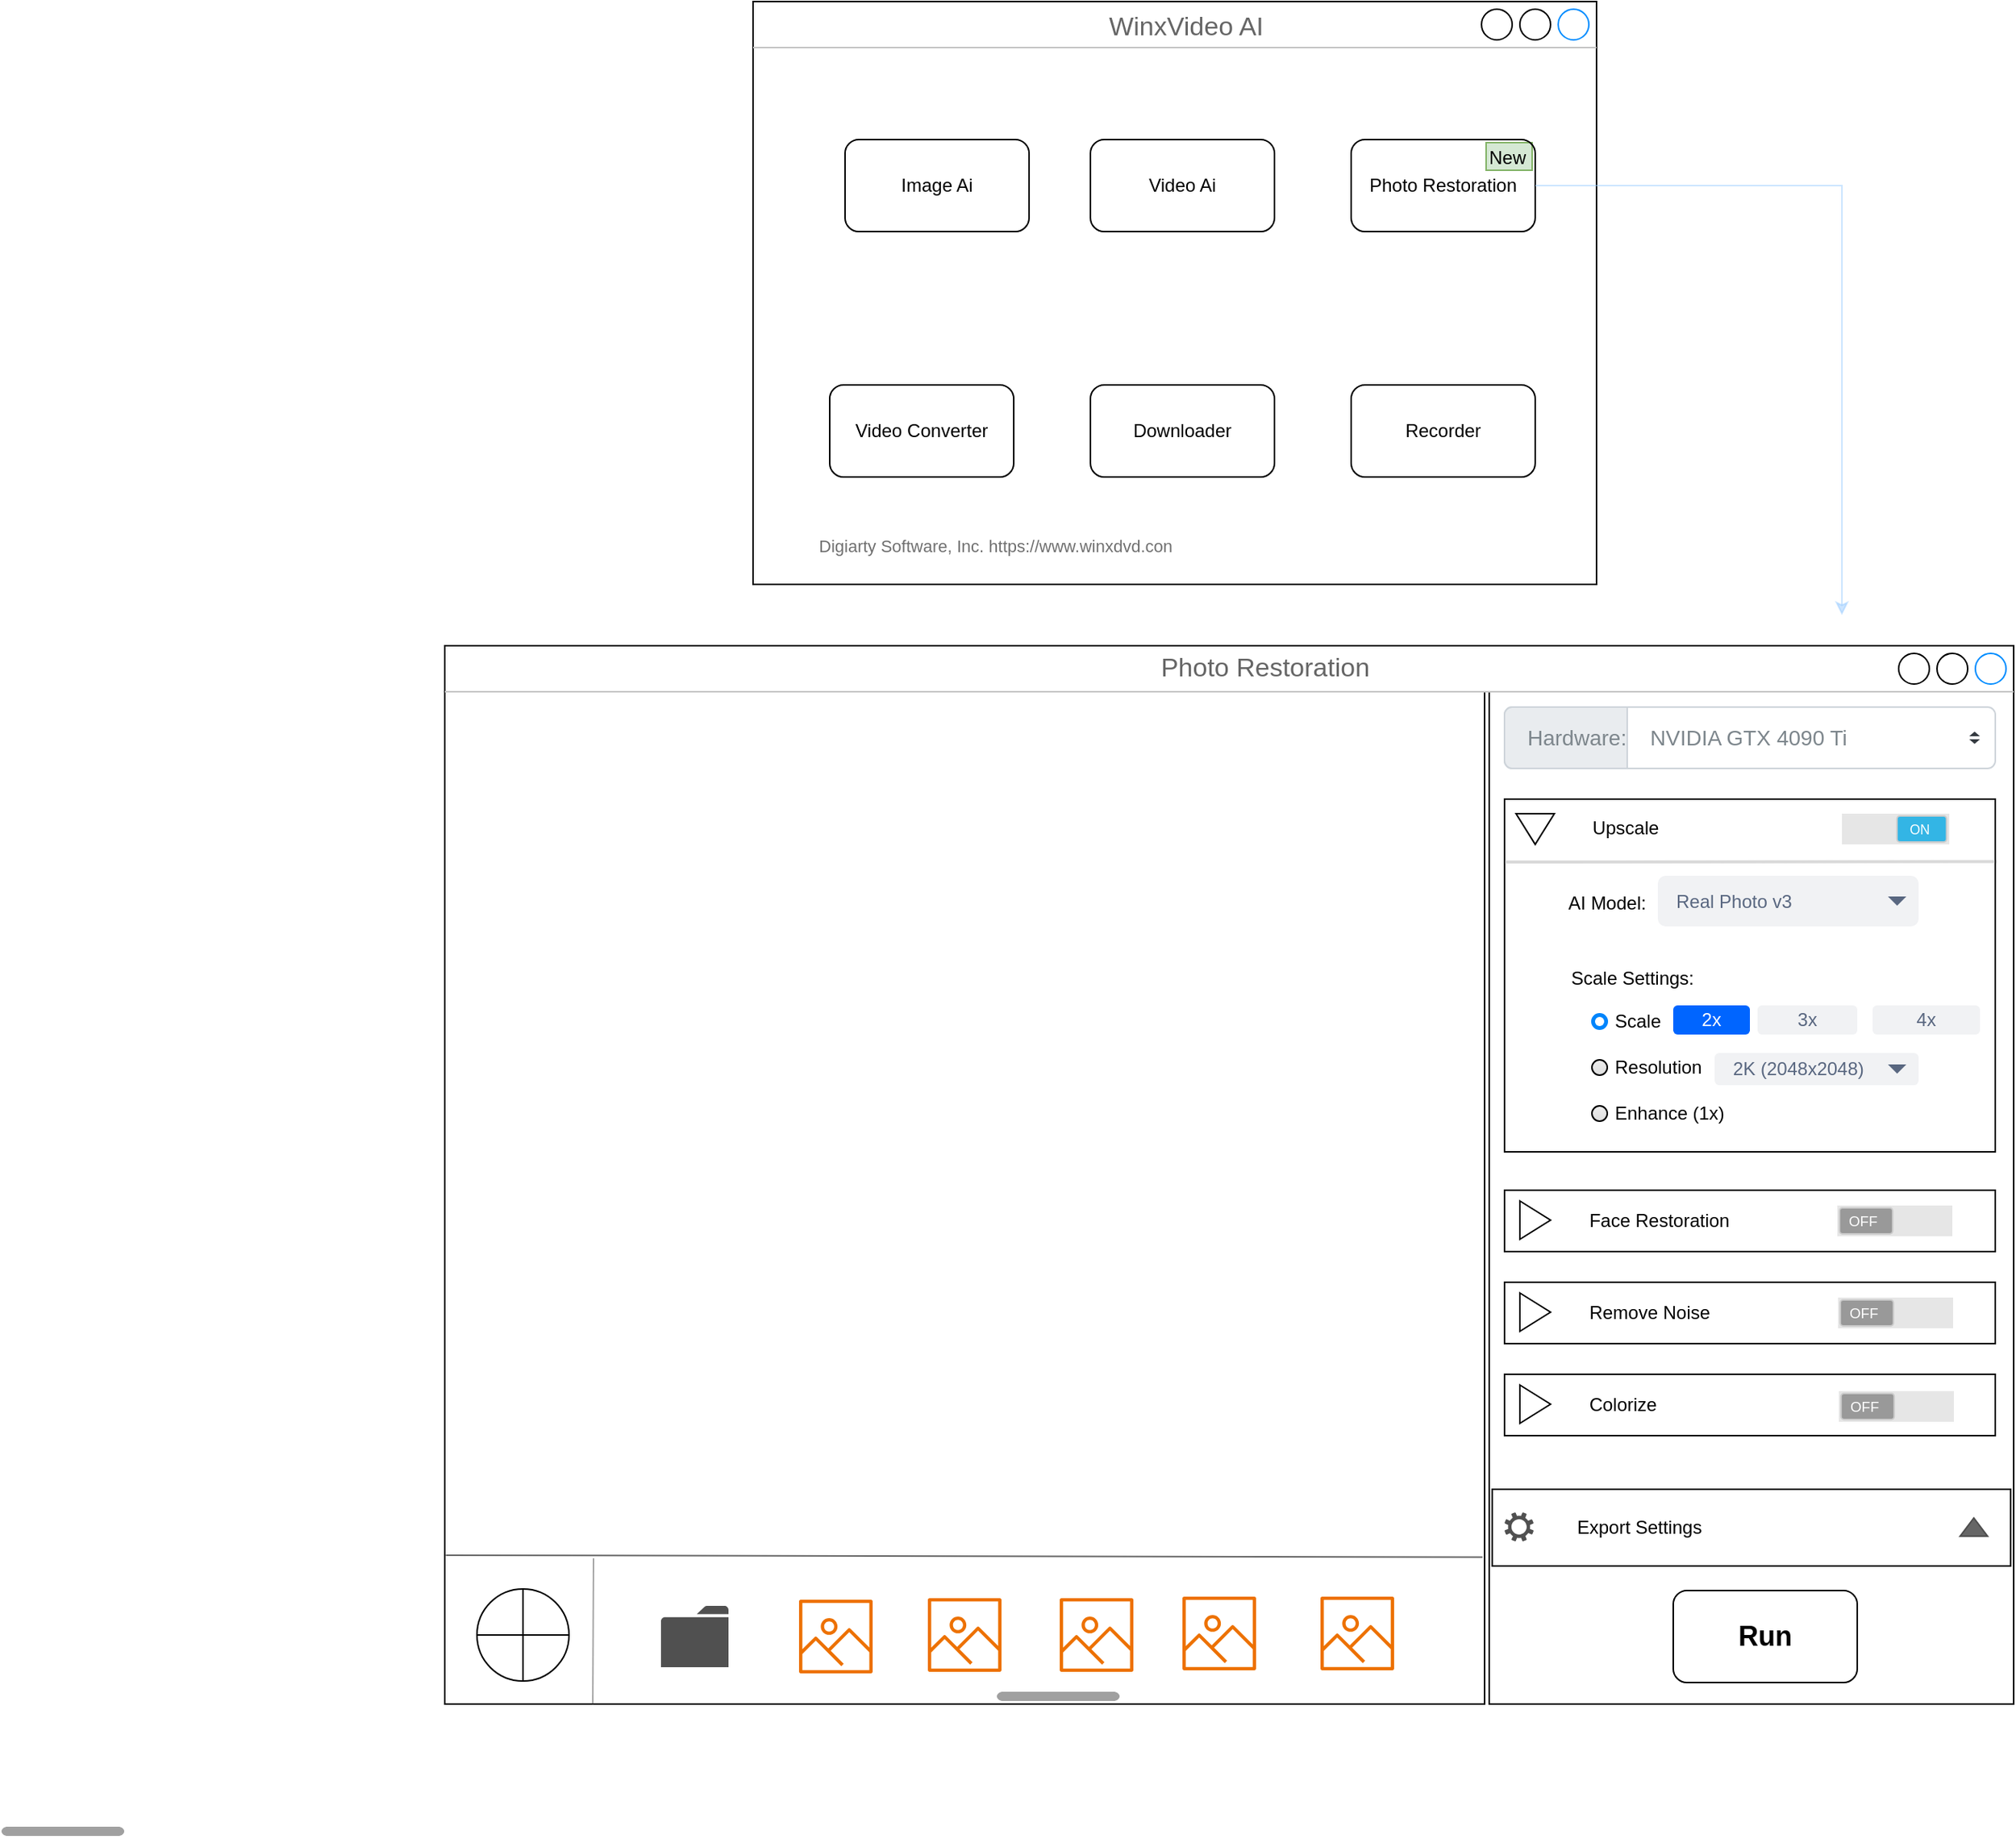 <mxfile version="24.6.2" type="github">
  <diagram name="Page-1" id="0_xwQYPgsvtEic5CNWjQ">
    <mxGraphModel dx="2509" dy="1016" grid="1" gridSize="10" guides="1" tooltips="1" connect="1" arrows="1" fold="1" page="1" pageScale="1" pageWidth="850" pageHeight="1100" math="0" shadow="0">
      <root>
        <mxCell id="0" />
        <mxCell id="1" parent="0" />
        <mxCell id="u5cYcbEoIGcj3W9R1HFV-1" value="" style="rounded=0;whiteSpace=wrap;html=1;" vertex="1" parent="1">
          <mxGeometry x="260" y="500" width="342" height="660" as="geometry" />
        </mxCell>
        <mxCell id="u5cYcbEoIGcj3W9R1HFV-8" value="" style="strokeWidth=1;shadow=0;dashed=0;align=center;html=1;shape=mxgraph.mockup.containers.window;align=left;verticalAlign=top;spacingLeft=8;strokeColor2=#008cff;strokeColor3=#c4c4c4;fontColor=#666666;mainText=;fontSize=17;labelBackgroundColor=none;whiteSpace=wrap;" vertex="1" parent="1">
          <mxGeometry x="-220" y="50" width="550" height="380" as="geometry" />
        </mxCell>
        <mxCell id="u5cYcbEoIGcj3W9R1HFV-2" value="Image Ai" style="rounded=1;whiteSpace=wrap;html=1;" vertex="1" parent="1">
          <mxGeometry x="-160" y="140" width="120" height="60" as="geometry" />
        </mxCell>
        <mxCell id="u5cYcbEoIGcj3W9R1HFV-3" value="Video Ai" style="rounded=1;whiteSpace=wrap;html=1;" vertex="1" parent="1">
          <mxGeometry y="140" width="120" height="60" as="geometry" />
        </mxCell>
        <mxCell id="u5cYcbEoIGcj3W9R1HFV-4" value="Video Converter" style="rounded=1;whiteSpace=wrap;html=1;" vertex="1" parent="1">
          <mxGeometry x="-170" y="300" width="120" height="60" as="geometry" />
        </mxCell>
        <mxCell id="u5cYcbEoIGcj3W9R1HFV-5" value="Downloader" style="rounded=1;whiteSpace=wrap;html=1;" vertex="1" parent="1">
          <mxGeometry y="300" width="120" height="60" as="geometry" />
        </mxCell>
        <mxCell id="u5cYcbEoIGcj3W9R1HFV-6" value="Recorder" style="rounded=1;whiteSpace=wrap;html=1;" vertex="1" parent="1">
          <mxGeometry x="170" y="300" width="120" height="60" as="geometry" />
        </mxCell>
        <mxCell id="u5cYcbEoIGcj3W9R1HFV-26" value="NVIDIA GTX 4090 Ti" style="html=1;shadow=0;dashed=0;shape=mxgraph.bootstrap.rrect;rSize=5;strokeColor=#CED4DA;html=1;whiteSpace=wrap;fillColor=#FFFFFF;fontColor=#7D868C;align=left;spacingLeft=80;spacing=15;fontSize=14;" vertex="1" parent="1">
          <mxGeometry x="270" y="510" width="320" height="40" as="geometry" />
        </mxCell>
        <mxCell id="u5cYcbEoIGcj3W9R1HFV-27" value="" style="shape=triangle;direction=south;fillColor=#343A40;strokeColor=none;perimeter=none;" vertex="1" parent="u5cYcbEoIGcj3W9R1HFV-26">
          <mxGeometry x="1" y="0.5" width="7" height="3" relative="1" as="geometry">
            <mxPoint x="-17" y="1" as="offset" />
          </mxGeometry>
        </mxCell>
        <mxCell id="u5cYcbEoIGcj3W9R1HFV-28" value="" style="shape=triangle;direction=north;fillColor=#343A40;strokeColor=none;perimeter=none;" vertex="1" parent="u5cYcbEoIGcj3W9R1HFV-26">
          <mxGeometry x="1" y="0.5" width="7" height="3" relative="1" as="geometry">
            <mxPoint x="-17" y="-4" as="offset" />
          </mxGeometry>
        </mxCell>
        <mxCell id="u5cYcbEoIGcj3W9R1HFV-29" value="Hardware:" style="html=1;shadow=0;dashed=0;shape=mxgraph.bootstrap.leftButton;strokeColor=#CED4DA;gradientColor=inherit;fontColor=inherit;fillColor=#E9ECEF;rSize=5;perimeter=none;whiteSpace=wrap;resizeHeight=1;fontSize=14;align=left;spacing=15;" vertex="1" parent="u5cYcbEoIGcj3W9R1HFV-26">
          <mxGeometry width="80" height="40" relative="1" as="geometry" />
        </mxCell>
        <mxCell id="u5cYcbEoIGcj3W9R1HFV-38" value="" style="html=1;whiteSpace=wrap;container=1;recursiveResize=0;collapsible=0;align=left;" vertex="1" parent="1">
          <mxGeometry x="270" y="570" width="320" height="230" as="geometry" />
        </mxCell>
        <mxCell id="u5cYcbEoIGcj3W9R1HFV-39" value="" style="triangle;html=1;whiteSpace=wrap;rotation=90;" vertex="1" parent="u5cYcbEoIGcj3W9R1HFV-38">
          <mxGeometry x="10" y="7" width="20" height="25" as="geometry" />
        </mxCell>
        <mxCell id="u5cYcbEoIGcj3W9R1HFV-48" value="" style="verticalLabelPosition=bottom;verticalAlign=top;html=1;shadow=0;dashed=0;strokeWidth=1;shape=mxgraph.android.switch_on;fillColor=#E6E6E6;sketch=0;" vertex="1" parent="u5cYcbEoIGcj3W9R1HFV-38">
          <mxGeometry x="220" y="9.5" width="70" height="20" as="geometry" />
        </mxCell>
        <mxCell id="u5cYcbEoIGcj3W9R1HFV-55" value="Upscale" style="text;html=1;align=center;verticalAlign=middle;whiteSpace=wrap;rounded=0;" vertex="1" parent="u5cYcbEoIGcj3W9R1HFV-38">
          <mxGeometry x="49" y="4" width="60" height="30" as="geometry" />
        </mxCell>
        <mxCell id="u5cYcbEoIGcj3W9R1HFV-57" value="Real Photo v3" style="rounded=1;fillColor=#F1F2F4;strokeColor=none;html=1;whiteSpace=wrap;fontColor=#596780;align=left;fontSize=12;spacingLeft=10;sketch=0;" vertex="1" parent="u5cYcbEoIGcj3W9R1HFV-38">
          <mxGeometry x="100" y="50" width="170" height="33" as="geometry" />
        </mxCell>
        <mxCell id="u5cYcbEoIGcj3W9R1HFV-58" value="" style="shape=triangle;direction=south;fillColor=#596780;strokeColor=none;html=1;sketch=0;" vertex="1" parent="u5cYcbEoIGcj3W9R1HFV-57">
          <mxGeometry x="1" y="0.5" width="12" height="6" relative="1" as="geometry">
            <mxPoint x="-20" y="-3" as="offset" />
          </mxGeometry>
        </mxCell>
        <mxCell id="u5cYcbEoIGcj3W9R1HFV-59" value="AI Model:" style="text;html=1;align=center;verticalAlign=middle;whiteSpace=wrap;rounded=0;" vertex="1" parent="u5cYcbEoIGcj3W9R1HFV-38">
          <mxGeometry x="37" y="53" width="60" height="30" as="geometry" />
        </mxCell>
        <mxCell id="u5cYcbEoIGcj3W9R1HFV-60" value="Scale" style="html=1;shadow=0;dashed=0;shape=mxgraph.bootstrap.radioButton2;labelPosition=right;verticalLabelPosition=middle;align=left;verticalAlign=middle;gradientColor=#DEDEDE;fillColor=#EDEDED;checked=1;spacing=5;checkedFill=#0085FC;checkedStroke=#ffffff;sketch=0;" vertex="1" parent="u5cYcbEoIGcj3W9R1HFV-38">
          <mxGeometry x="57" y="140" width="10" height="10" as="geometry" />
        </mxCell>
        <mxCell id="u5cYcbEoIGcj3W9R1HFV-61" value="Resolution" style="html=1;shadow=0;dashed=0;shape=mxgraph.bootstrap.radioButton2;labelPosition=right;verticalLabelPosition=middle;align=left;verticalAlign=middle;gradientColor=#DEDEDE;fillColor=#EDEDED;checked=0;spacing=5;checkedFill=#0085FC;checkedStroke=#ffffff;sketch=0;" vertex="1" parent="u5cYcbEoIGcj3W9R1HFV-38">
          <mxGeometry x="57" y="170" width="10" height="10" as="geometry" />
        </mxCell>
        <mxCell id="u5cYcbEoIGcj3W9R1HFV-62" value="Enhance (1x&lt;span style=&quot;background-color: initial;&quot;&gt;)&lt;/span&gt;" style="html=1;shadow=0;dashed=0;shape=mxgraph.bootstrap.radioButton2;labelPosition=right;verticalLabelPosition=middle;align=left;verticalAlign=middle;gradientColor=#DEDEDE;fillColor=#EDEDED;checked=0;spacing=5;fontColor=#000000;checkedFill=#0085FC;checkedStroke=#ffffff;sketch=0;" vertex="1" parent="u5cYcbEoIGcj3W9R1HFV-38">
          <mxGeometry x="57" y="200" width="10" height="10" as="geometry" />
        </mxCell>
        <mxCell id="u5cYcbEoIGcj3W9R1HFV-67" value="2x" style="rounded=1;fillColor=#0065FF;align=center;strokeColor=none;html=1;fontColor=#ffffff;fontSize=12;whiteSpace=wrap;" vertex="1" parent="u5cYcbEoIGcj3W9R1HFV-38">
          <mxGeometry x="110" y="134.5" width="50" height="19" as="geometry" />
        </mxCell>
        <mxCell id="u5cYcbEoIGcj3W9R1HFV-68" value="3x" style="rounded=1;fillColor=#F1F2F4;align=center;strokeColor=none;html=1;fontColor=#596780;fontSize=12;whiteSpace=wrap;" vertex="1" parent="u5cYcbEoIGcj3W9R1HFV-38">
          <mxGeometry x="165" y="134.5" width="65" height="19" as="geometry" />
        </mxCell>
        <mxCell id="u5cYcbEoIGcj3W9R1HFV-69" value="4x" style="rounded=1;fillColor=#F1F2F4;align=center;strokeColor=none;html=1;fontColor=#596780;fontSize=12;whiteSpace=wrap;" vertex="1" parent="u5cYcbEoIGcj3W9R1HFV-38">
          <mxGeometry x="240" y="134.5" width="70" height="19" as="geometry" />
        </mxCell>
        <mxCell id="u5cYcbEoIGcj3W9R1HFV-81" value="Scale Settings:" style="text;html=1;align=center;verticalAlign=middle;whiteSpace=wrap;rounded=0;" vertex="1" parent="u5cYcbEoIGcj3W9R1HFV-38">
          <mxGeometry x="37" y="101.5" width="93" height="30" as="geometry" />
        </mxCell>
        <mxCell id="u5cYcbEoIGcj3W9R1HFV-82" value="2K (2048x2048)" style="rounded=1;fillColor=#F1F2F4;strokeColor=none;html=1;whiteSpace=wrap;fontColor=#596780;align=left;fontSize=12;spacingLeft=10;sketch=0;" vertex="1" parent="u5cYcbEoIGcj3W9R1HFV-38">
          <mxGeometry x="137" y="165.5" width="133" height="21" as="geometry" />
        </mxCell>
        <mxCell id="u5cYcbEoIGcj3W9R1HFV-83" value="" style="shape=triangle;direction=south;fillColor=#596780;strokeColor=none;html=1;sketch=0;" vertex="1" parent="u5cYcbEoIGcj3W9R1HFV-82">
          <mxGeometry x="1" y="0.5" width="12" height="6" relative="1" as="geometry">
            <mxPoint x="-20" y="-3" as="offset" />
          </mxGeometry>
        </mxCell>
        <mxCell id="u5cYcbEoIGcj3W9R1HFV-40" value="&lt;span style=&quot;white-space: pre;&quot;&gt;&#x9;&lt;/span&gt;&lt;span style=&quot;white-space: pre;&quot;&gt;&#x9;&lt;/span&gt;Face Restoration" style="html=1;whiteSpace=wrap;container=1;recursiveResize=0;collapsible=0;align=left;" vertex="1" parent="1">
          <mxGeometry x="270" y="825" width="320" height="40" as="geometry" />
        </mxCell>
        <mxCell id="u5cYcbEoIGcj3W9R1HFV-41" value="" style="triangle;html=1;whiteSpace=wrap;" vertex="1" parent="u5cYcbEoIGcj3W9R1HFV-40">
          <mxGeometry x="10" y="7" width="20" height="25" as="geometry" />
        </mxCell>
        <mxCell id="u5cYcbEoIGcj3W9R1HFV-52" value="" style="verticalLabelPosition=bottom;verticalAlign=top;html=1;shadow=0;dashed=0;strokeWidth=1;shape=mxgraph.android.switch_off;fillColor=#E6E6E6;sketch=0;" vertex="1" parent="u5cYcbEoIGcj3W9R1HFV-40">
          <mxGeometry x="217" y="10" width="75" height="20" as="geometry" />
        </mxCell>
        <mxCell id="u5cYcbEoIGcj3W9R1HFV-42" value="&lt;span style=&quot;white-space: pre;&quot;&gt;&#x9;&lt;/span&gt;&lt;span style=&quot;white-space: pre;&quot;&gt;&#x9;&lt;/span&gt;Remove Noise" style="html=1;whiteSpace=wrap;container=1;recursiveResize=0;collapsible=0;align=left;" vertex="1" parent="1">
          <mxGeometry x="270" y="885" width="320" height="40" as="geometry" />
        </mxCell>
        <mxCell id="u5cYcbEoIGcj3W9R1HFV-43" value="" style="triangle;html=1;whiteSpace=wrap;" vertex="1" parent="u5cYcbEoIGcj3W9R1HFV-42">
          <mxGeometry x="10" y="7" width="20" height="25" as="geometry" />
        </mxCell>
        <mxCell id="u5cYcbEoIGcj3W9R1HFV-53" value="" style="verticalLabelPosition=bottom;verticalAlign=top;html=1;shadow=0;dashed=0;strokeWidth=1;shape=mxgraph.android.switch_off;fillColor=#E6E6E6;sketch=0;" vertex="1" parent="u5cYcbEoIGcj3W9R1HFV-42">
          <mxGeometry x="217.5" y="10" width="75" height="20" as="geometry" />
        </mxCell>
        <mxCell id="u5cYcbEoIGcj3W9R1HFV-44" value="&lt;span style=&quot;white-space: pre;&quot;&gt;&#x9;&lt;/span&gt;&lt;span style=&quot;white-space: pre;&quot;&gt;&#x9;&lt;/span&gt;Colorize" style="html=1;whiteSpace=wrap;container=1;recursiveResize=0;collapsible=0;align=left;" vertex="1" parent="1">
          <mxGeometry x="270" y="945" width="320" height="40" as="geometry" />
        </mxCell>
        <mxCell id="u5cYcbEoIGcj3W9R1HFV-45" value="" style="triangle;html=1;whiteSpace=wrap;" vertex="1" parent="u5cYcbEoIGcj3W9R1HFV-44">
          <mxGeometry x="10" y="7" width="20" height="25" as="geometry" />
        </mxCell>
        <mxCell id="u5cYcbEoIGcj3W9R1HFV-54" value="" style="verticalLabelPosition=bottom;verticalAlign=top;html=1;shadow=0;dashed=0;strokeWidth=1;shape=mxgraph.android.switch_off;fillColor=#E6E6E6;sketch=0;" vertex="1" parent="u5cYcbEoIGcj3W9R1HFV-44">
          <mxGeometry x="218" y="11" width="75" height="20" as="geometry" />
        </mxCell>
        <mxCell id="u5cYcbEoIGcj3W9R1HFV-86" value="" style="endArrow=none;html=1;strokeWidth=2;rounded=0;fillColor=#f5f5f5;strokeColor=#808080;entryX=1.003;entryY=0.177;entryDx=0;entryDy=0;entryPerimeter=0;labelBackgroundColor=none;fontColor=none;noLabel=1;opacity=30;" edge="1" parent="1" target="u5cYcbEoIGcj3W9R1HFV-38">
          <mxGeometry width="50" height="50" relative="1" as="geometry">
            <mxPoint x="270" y="611" as="sourcePoint" />
            <mxPoint x="580" y="620" as="targetPoint" />
          </mxGeometry>
        </mxCell>
        <mxCell id="u5cYcbEoIGcj3W9R1HFV-87" value="&lt;b&gt;&lt;font style=&quot;font-size: 18px;&quot;&gt;Run&lt;/font&gt;&lt;/b&gt;" style="rounded=1;whiteSpace=wrap;html=1;" vertex="1" parent="1">
          <mxGeometry x="380" y="1086" width="120" height="60" as="geometry" />
        </mxCell>
        <mxCell id="u5cYcbEoIGcj3W9R1HFV-88" value="" style="rounded=0;whiteSpace=wrap;html=1;" vertex="1" parent="1">
          <mxGeometry x="-421" y="500" width="678" height="660" as="geometry" />
        </mxCell>
        <mxCell id="u5cYcbEoIGcj3W9R1HFV-92" value="" style="endArrow=none;html=1;rounded=0;entryX=0.998;entryY=0.855;entryDx=0;entryDy=0;entryPerimeter=0;exitX=0.001;exitY=0.853;exitDx=0;exitDy=0;exitPerimeter=0;fillColor=#f5f5f5;strokeColor=#666666;" edge="1" parent="1" source="u5cYcbEoIGcj3W9R1HFV-88" target="u5cYcbEoIGcj3W9R1HFV-88">
          <mxGeometry width="50" height="50" relative="1" as="geometry">
            <mxPoint x="-360" y="1070" as="sourcePoint" />
            <mxPoint x="-310" y="1020" as="targetPoint" />
          </mxGeometry>
        </mxCell>
        <mxCell id="u5cYcbEoIGcj3W9R1HFV-93" value="" style="sketch=0;pointerEvents=1;shadow=0;dashed=0;html=1;strokeColor=none;fillColor=#505050;labelPosition=center;verticalLabelPosition=bottom;verticalAlign=top;outlineConnect=0;align=center;shape=mxgraph.office.concepts.folder;" vertex="1" parent="1">
          <mxGeometry x="-280" y="1096" width="44" height="40" as="geometry" />
        </mxCell>
        <mxCell id="u5cYcbEoIGcj3W9R1HFV-94" value="" style="sketch=0;outlineConnect=0;fontColor=#232F3E;gradientColor=none;fillColor=#ED7100;strokeColor=none;dashed=0;verticalLabelPosition=bottom;verticalAlign=top;align=center;html=1;fontSize=12;fontStyle=0;aspect=fixed;pointerEvents=1;shape=mxgraph.aws4.container_registry_image;" vertex="1" parent="1">
          <mxGeometry x="-190" y="1092" width="48" height="48" as="geometry" />
        </mxCell>
        <mxCell id="u5cYcbEoIGcj3W9R1HFV-95" value="" style="sketch=0;outlineConnect=0;fontColor=#232F3E;gradientColor=none;fillColor=#ED7100;strokeColor=none;dashed=0;verticalLabelPosition=bottom;verticalAlign=top;align=center;html=1;fontSize=12;fontStyle=0;aspect=fixed;pointerEvents=1;shape=mxgraph.aws4.container_registry_image;" vertex="1" parent="1">
          <mxGeometry x="-106" y="1091" width="48" height="48" as="geometry" />
        </mxCell>
        <mxCell id="u5cYcbEoIGcj3W9R1HFV-96" value="" style="sketch=0;outlineConnect=0;fontColor=#232F3E;gradientColor=none;fillColor=#ED7100;strokeColor=none;dashed=0;verticalLabelPosition=bottom;verticalAlign=top;align=center;html=1;fontSize=12;fontStyle=0;aspect=fixed;pointerEvents=1;shape=mxgraph.aws4.container_registry_image;" vertex="1" parent="1">
          <mxGeometry x="-20" y="1091" width="48" height="48" as="geometry" />
        </mxCell>
        <mxCell id="u5cYcbEoIGcj3W9R1HFV-98" value="" style="verticalLabelPosition=bottom;verticalAlign=top;html=1;shape=mxgraph.flowchart.summing_function;" vertex="1" parent="1">
          <mxGeometry x="-400" y="1085" width="60" height="60" as="geometry" />
        </mxCell>
        <mxCell id="u5cYcbEoIGcj3W9R1HFV-15" value="New" style="text;html=1;strokeColor=#82b366;fillColor=#d5e8d4;align=left;verticalAlign=middle;whiteSpace=wrap;overflow=hidden;" vertex="1" parent="1">
          <mxGeometry x="258" y="142" width="30" height="18" as="geometry" />
        </mxCell>
        <mxCell id="u5cYcbEoIGcj3W9R1HFV-11" value="Photo Restoration" style="rounded=1;whiteSpace=wrap;html=1;fillColor=none;" vertex="1" parent="1">
          <mxGeometry x="170" y="140" width="120" height="60" as="geometry" />
        </mxCell>
        <mxCell id="u5cYcbEoIGcj3W9R1HFV-106" value="" style="sketch=0;outlineConnect=0;fontColor=#232F3E;gradientColor=none;fillColor=#ED7100;strokeColor=none;dashed=0;verticalLabelPosition=bottom;verticalAlign=top;align=center;html=1;fontSize=12;fontStyle=0;aspect=fixed;pointerEvents=1;shape=mxgraph.aws4.container_registry_image;" vertex="1" parent="1">
          <mxGeometry x="60" y="1090" width="48" height="48" as="geometry" />
        </mxCell>
        <mxCell id="u5cYcbEoIGcj3W9R1HFV-107" value="" style="sketch=0;outlineConnect=0;fontColor=#232F3E;gradientColor=none;fillColor=#ED7100;strokeColor=none;dashed=0;verticalLabelPosition=bottom;verticalAlign=top;align=center;html=1;fontSize=12;fontStyle=0;aspect=fixed;pointerEvents=1;shape=mxgraph.aws4.container_registry_image;" vertex="1" parent="1">
          <mxGeometry x="150" y="1090" width="48" height="48" as="geometry" />
        </mxCell>
        <mxCell id="u5cYcbEoIGcj3W9R1HFV-109" value="&lt;span style=&quot;white-space: pre;&quot;&gt;&#x9;&lt;/span&gt;&lt;span style=&quot;white-space: pre;&quot;&gt;&#x9;&lt;/span&gt;Export Settings" style="rounded=0;whiteSpace=wrap;html=1;align=left;" vertex="1" parent="1">
          <mxGeometry x="262" y="1020" width="338" height="50" as="geometry" />
        </mxCell>
        <mxCell id="u5cYcbEoIGcj3W9R1HFV-110" value="" style="sketch=0;pointerEvents=1;shadow=0;dashed=0;html=1;strokeColor=none;fillColor=#505050;labelPosition=center;verticalLabelPosition=bottom;verticalAlign=top;outlineConnect=0;align=center;shape=mxgraph.office.concepts.settings;" vertex="1" parent="1">
          <mxGeometry x="270" y="1035" width="19" height="19" as="geometry" />
        </mxCell>
        <mxCell id="u5cYcbEoIGcj3W9R1HFV-111" value="" style="triangle;whiteSpace=wrap;html=1;rotation=-90;strokeColor=#4D4D4D;fillColor=#666666;" vertex="1" parent="1">
          <mxGeometry x="570" y="1035.67" width="12" height="18" as="geometry" />
        </mxCell>
        <mxCell id="u5cYcbEoIGcj3W9R1HFV-113" value="" style="group" vertex="1" connectable="0" parent="1">
          <mxGeometry x="-421" y="470" width="1023" height="30" as="geometry" />
        </mxCell>
        <mxCell id="u5cYcbEoIGcj3W9R1HFV-105" value="" style="strokeWidth=1;shadow=0;dashed=0;align=center;html=1;shape=mxgraph.mockup.containers.window;align=left;verticalAlign=top;spacingLeft=8;strokeColor2=#008cff;strokeColor3=#c4c4c4;fontColor=#666666;mainText=;fontSize=17;labelBackgroundColor=none;whiteSpace=wrap;" vertex="1" parent="u5cYcbEoIGcj3W9R1HFV-113">
          <mxGeometry width="1023" height="30" as="geometry" />
        </mxCell>
        <mxCell id="u5cYcbEoIGcj3W9R1HFV-112" value="&lt;span style=&quot;color: rgb(102, 102, 102); font-size: 17px; text-align: left;&quot;&gt;Photo Restoration&lt;/span&gt;" style="text;html=1;align=center;verticalAlign=middle;whiteSpace=wrap;rounded=0;" vertex="1" parent="u5cYcbEoIGcj3W9R1HFV-113">
          <mxGeometry x="439" width="192" height="30" as="geometry" />
        </mxCell>
        <mxCell id="u5cYcbEoIGcj3W9R1HFV-114" value="&lt;span style=&quot;color: rgb(102, 102, 102); font-size: 17px; text-align: left;&quot;&gt;WinxVideo AI&lt;/span&gt;" style="text;html=1;align=center;verticalAlign=middle;whiteSpace=wrap;rounded=0;" vertex="1" parent="1">
          <mxGeometry x="-5" y="52" width="135" height="30" as="geometry" />
        </mxCell>
        <mxCell id="u5cYcbEoIGcj3W9R1HFV-115" value="" style="endArrow=classic;html=1;rounded=0;exitX=1;exitY=0.5;exitDx=0;exitDy=0;opacity=50;strokeColor=#99CCFF;" edge="1" parent="1" source="u5cYcbEoIGcj3W9R1HFV-11">
          <mxGeometry width="50" height="50" relative="1" as="geometry">
            <mxPoint x="440" y="330" as="sourcePoint" />
            <mxPoint x="490" y="450" as="targetPoint" />
            <Array as="points">
              <mxPoint x="490" y="170" />
            </Array>
          </mxGeometry>
        </mxCell>
        <mxCell id="u5cYcbEoIGcj3W9R1HFV-118" value="Digiarty Software, Inc. https://www.winxdvd.con" style="text;html=1;align=left;verticalAlign=middle;whiteSpace=wrap;rounded=0;fontColor=#707070;fontSize=11;" vertex="1" parent="1">
          <mxGeometry x="-179" y="390" width="380" height="30" as="geometry" />
        </mxCell>
        <mxCell id="u5cYcbEoIGcj3W9R1HFV-119" value="" style="endArrow=none;html=1;rounded=0;exitX=0.163;exitY=1.001;exitDx=0;exitDy=0;exitPerimeter=0;fontColor=#333333;strokeColor=#4D4D4D;opacity=50;" edge="1" parent="1">
          <mxGeometry width="50" height="50" relative="1" as="geometry">
            <mxPoint x="-324.486" y="1160.66" as="sourcePoint" />
            <mxPoint x="-324" y="1065" as="targetPoint" />
          </mxGeometry>
        </mxCell>
        <mxCell id="u5cYcbEoIGcj3W9R1HFV-120" value="" style="html=1;verticalLabelPosition=bottom;labelBackgroundColor=#ffffff;verticalAlign=top;shadow=0;dashed=0;strokeWidth=2;shape=mxgraph.ios7.misc.scroll_(horizontal);fillColor=#a0a0a0;" vertex="1" parent="1">
          <mxGeometry x="-710" y="1240" width="80" height="6" as="geometry" />
        </mxCell>
        <mxCell id="u5cYcbEoIGcj3W9R1HFV-122" value="" style="html=1;verticalLabelPosition=bottom;labelBackgroundColor=#ffffff;verticalAlign=top;shadow=0;dashed=0;strokeWidth=2;shape=mxgraph.ios7.misc.scroll_(horizontal);fillColor=#a0a0a0;" vertex="1" parent="1">
          <mxGeometry x="-61" y="1152" width="80" height="6" as="geometry" />
        </mxCell>
      </root>
    </mxGraphModel>
  </diagram>
</mxfile>
